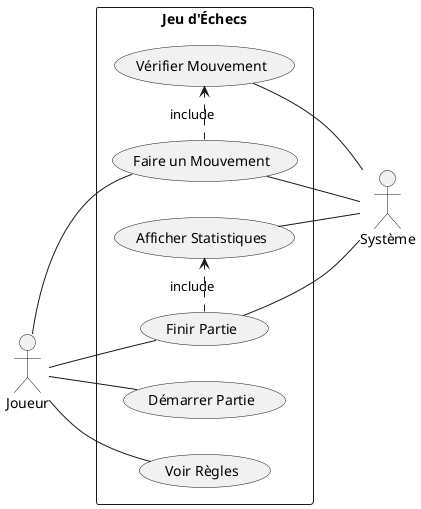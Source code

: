 @startuml
left to right direction
actor Joueur as player
actor "Système" as system

rectangle "Jeu d'Échecs" {
  player -- (Démarrer Partie)
  player -- (Faire un Mouvement)
  (Faire un Mouvement) .> (Vérifier Mouvement) : include
  (Faire un Mouvement) -- system
  player -- (Finir Partie)
  (Finir Partie) -- system
  (Vérifier Mouvement) -- system
  player -- (Voir Règles)
  system -- (Afficher Statistiques)
  (Finir Partie) .> (Afficher Statistiques) : include
}

@enduml
